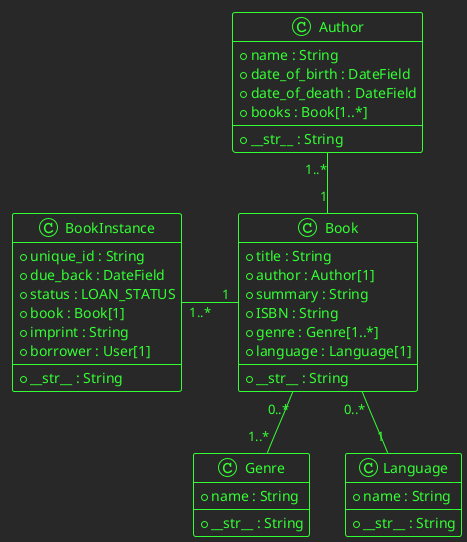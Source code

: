 @startuml
!theme crt-green

class Book {
+title : String
+author : Author[1]
+summary : String
+ISBN : String
+genre : Genre[1..*]
+language : Language[1]
--
+__str__ : String
}

class Author {
+name : String
+date_of_birth : DateField
+date_of_death : DateField
+books : Book[1..*]
--
+__str__ : String
}

class Genre {
+name : String
--
+__str__ : String
}

class Language {
+name : String
--
+__str__ : String
}

class BookInstance {
+unique_id : String
+due_back : DateField
+status : LOAN_STATUS
+book : Book[1]
+imprint : String
+borrower : User[1]
--
+__str__ : String
}

Author "1..*" -- "1" Book
'Book "1..*" -- "1" Author
Book "0..*" -- "1..*" Genre
Book "0..*" -- "1" Language
BookInstance "1..*" - "1" Book : "      "

@enduml